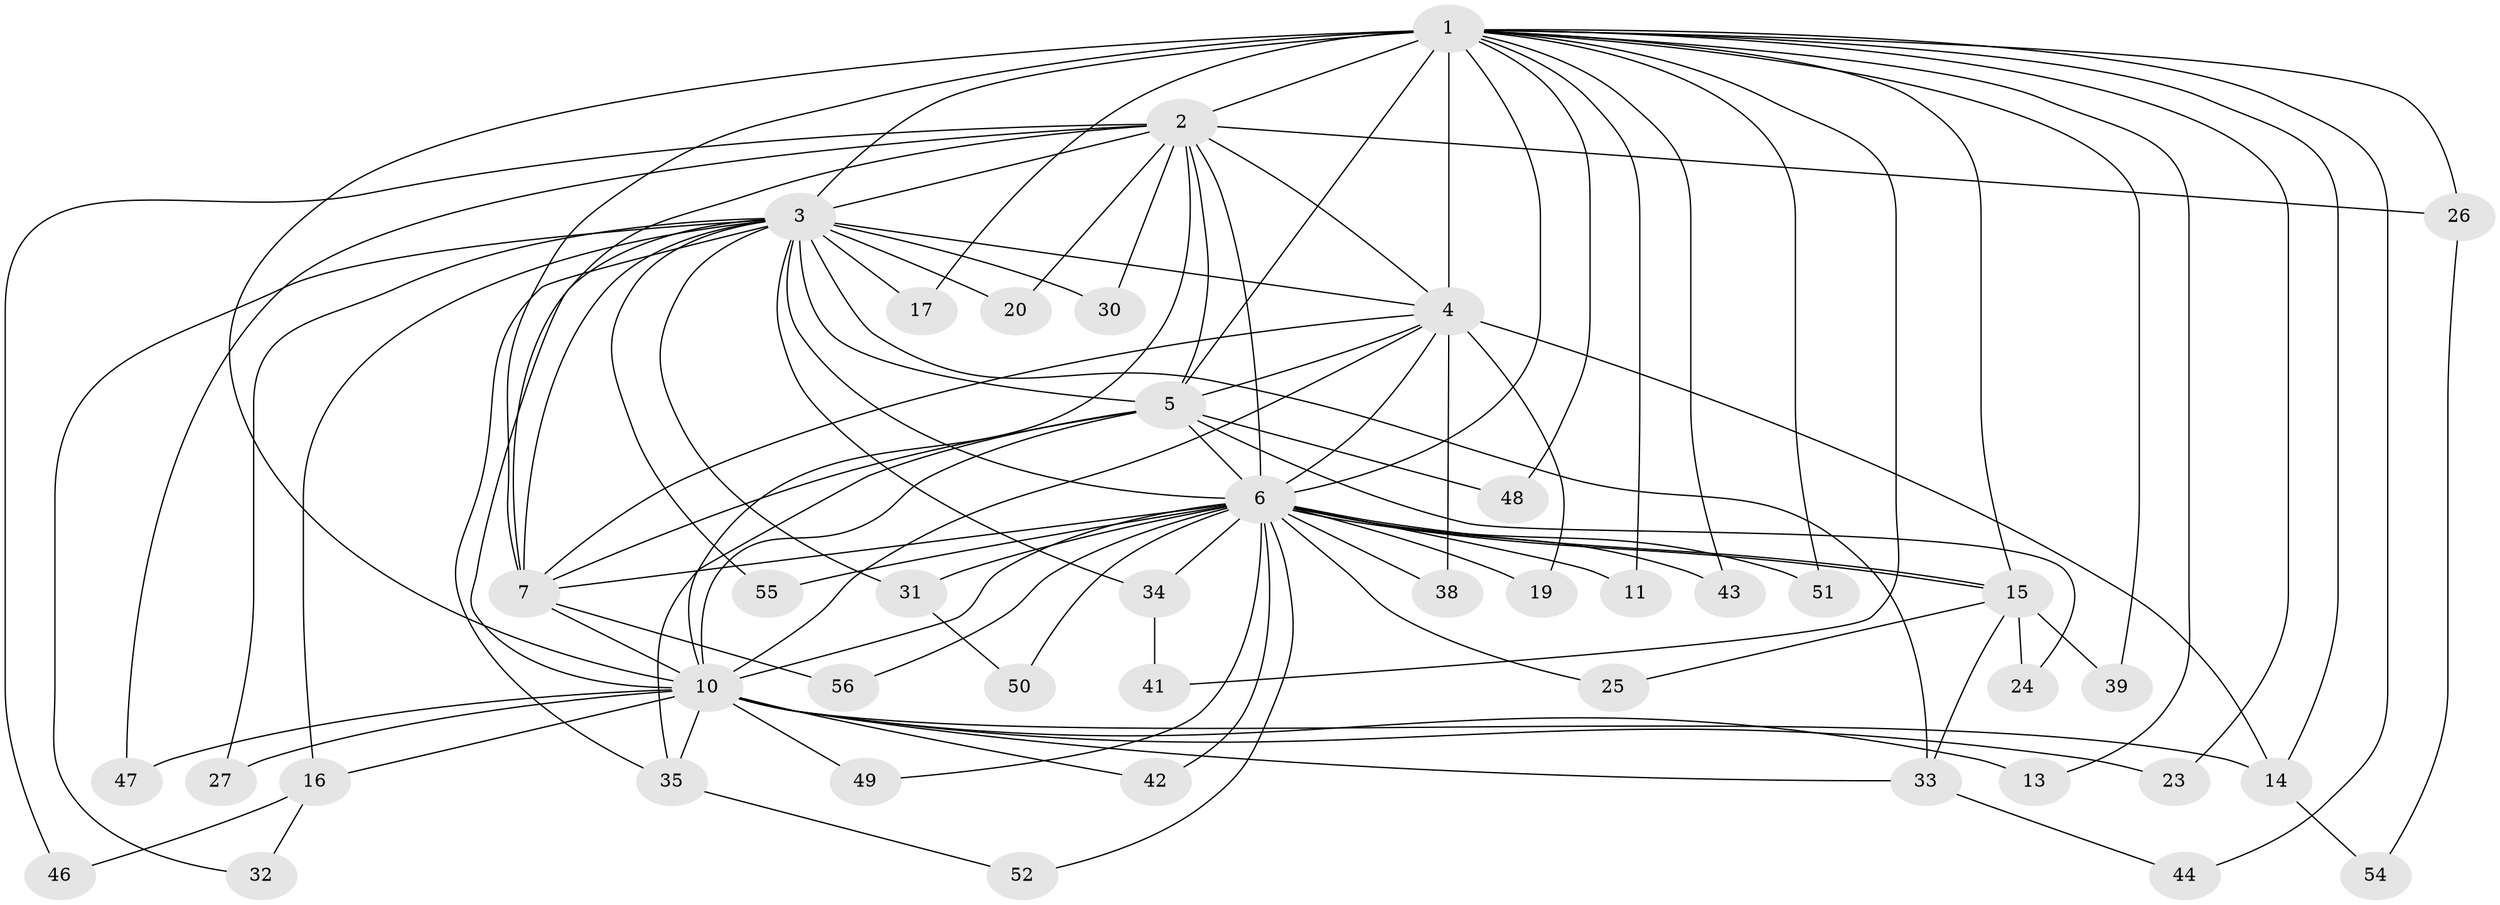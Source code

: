 // original degree distribution, {12: 0.03571428571428571, 16: 0.03571428571428571, 15: 0.017857142857142856, 13: 0.017857142857142856, 14: 0.017857142857142856, 24: 0.017857142857142856, 19: 0.03571428571428571, 2: 0.5714285714285714, 3: 0.125, 4: 0.10714285714285714, 5: 0.017857142857142856}
// Generated by graph-tools (version 1.1) at 2025/41/03/06/25 10:41:38]
// undirected, 43 vertices, 102 edges
graph export_dot {
graph [start="1"]
  node [color=gray90,style=filled];
  1 [super="+8"];
  2 [super="+29"];
  3 [super="+9"];
  4 [super="+40"];
  5 [super="+12"];
  6 [super="+36"];
  7 [super="+53"];
  10 [super="+22"];
  11;
  13;
  14 [super="+21"];
  15 [super="+18"];
  16 [super="+28"];
  17;
  19;
  20;
  23;
  24;
  25;
  26;
  27;
  30;
  31;
  32;
  33 [super="+45"];
  34;
  35 [super="+37"];
  38;
  39;
  41;
  42;
  43;
  44;
  46;
  47;
  48;
  49;
  50;
  51;
  52;
  54;
  55;
  56;
  1 -- 2 [weight=2];
  1 -- 3 [weight=4];
  1 -- 4 [weight=2];
  1 -- 5 [weight=2];
  1 -- 6 [weight=2];
  1 -- 7 [weight=2];
  1 -- 10 [weight=2];
  1 -- 17;
  1 -- 23;
  1 -- 44;
  1 -- 11;
  1 -- 13;
  1 -- 14;
  1 -- 26;
  1 -- 39;
  1 -- 41;
  1 -- 43;
  1 -- 48;
  1 -- 51;
  1 -- 15;
  2 -- 3 [weight=2];
  2 -- 4;
  2 -- 5;
  2 -- 6;
  2 -- 7;
  2 -- 10 [weight=3];
  2 -- 20;
  2 -- 26;
  2 -- 30;
  2 -- 46;
  2 -- 47;
  3 -- 4 [weight=3];
  3 -- 5 [weight=2];
  3 -- 6 [weight=2];
  3 -- 7 [weight=2];
  3 -- 10 [weight=2];
  3 -- 16 [weight=2];
  3 -- 20;
  3 -- 31;
  3 -- 35;
  3 -- 32;
  3 -- 34;
  3 -- 17;
  3 -- 55;
  3 -- 27;
  3 -- 30;
  3 -- 33;
  4 -- 5;
  4 -- 6;
  4 -- 7;
  4 -- 10;
  4 -- 14;
  4 -- 19;
  4 -- 38;
  5 -- 6 [weight=2];
  5 -- 7;
  5 -- 10;
  5 -- 48;
  5 -- 24;
  5 -- 35;
  6 -- 7;
  6 -- 10;
  6 -- 11;
  6 -- 15;
  6 -- 15;
  6 -- 19;
  6 -- 25;
  6 -- 31;
  6 -- 34;
  6 -- 38;
  6 -- 42;
  6 -- 43;
  6 -- 50;
  6 -- 51;
  6 -- 55;
  6 -- 56;
  6 -- 49;
  6 -- 52;
  7 -- 10;
  7 -- 56;
  10 -- 13;
  10 -- 16;
  10 -- 23;
  10 -- 27;
  10 -- 33;
  10 -- 35;
  10 -- 42;
  10 -- 47;
  10 -- 14;
  10 -- 49;
  14 -- 54;
  15 -- 24;
  15 -- 33;
  15 -- 39;
  15 -- 25;
  16 -- 32;
  16 -- 46;
  26 -- 54;
  31 -- 50;
  33 -- 44;
  34 -- 41;
  35 -- 52;
}
